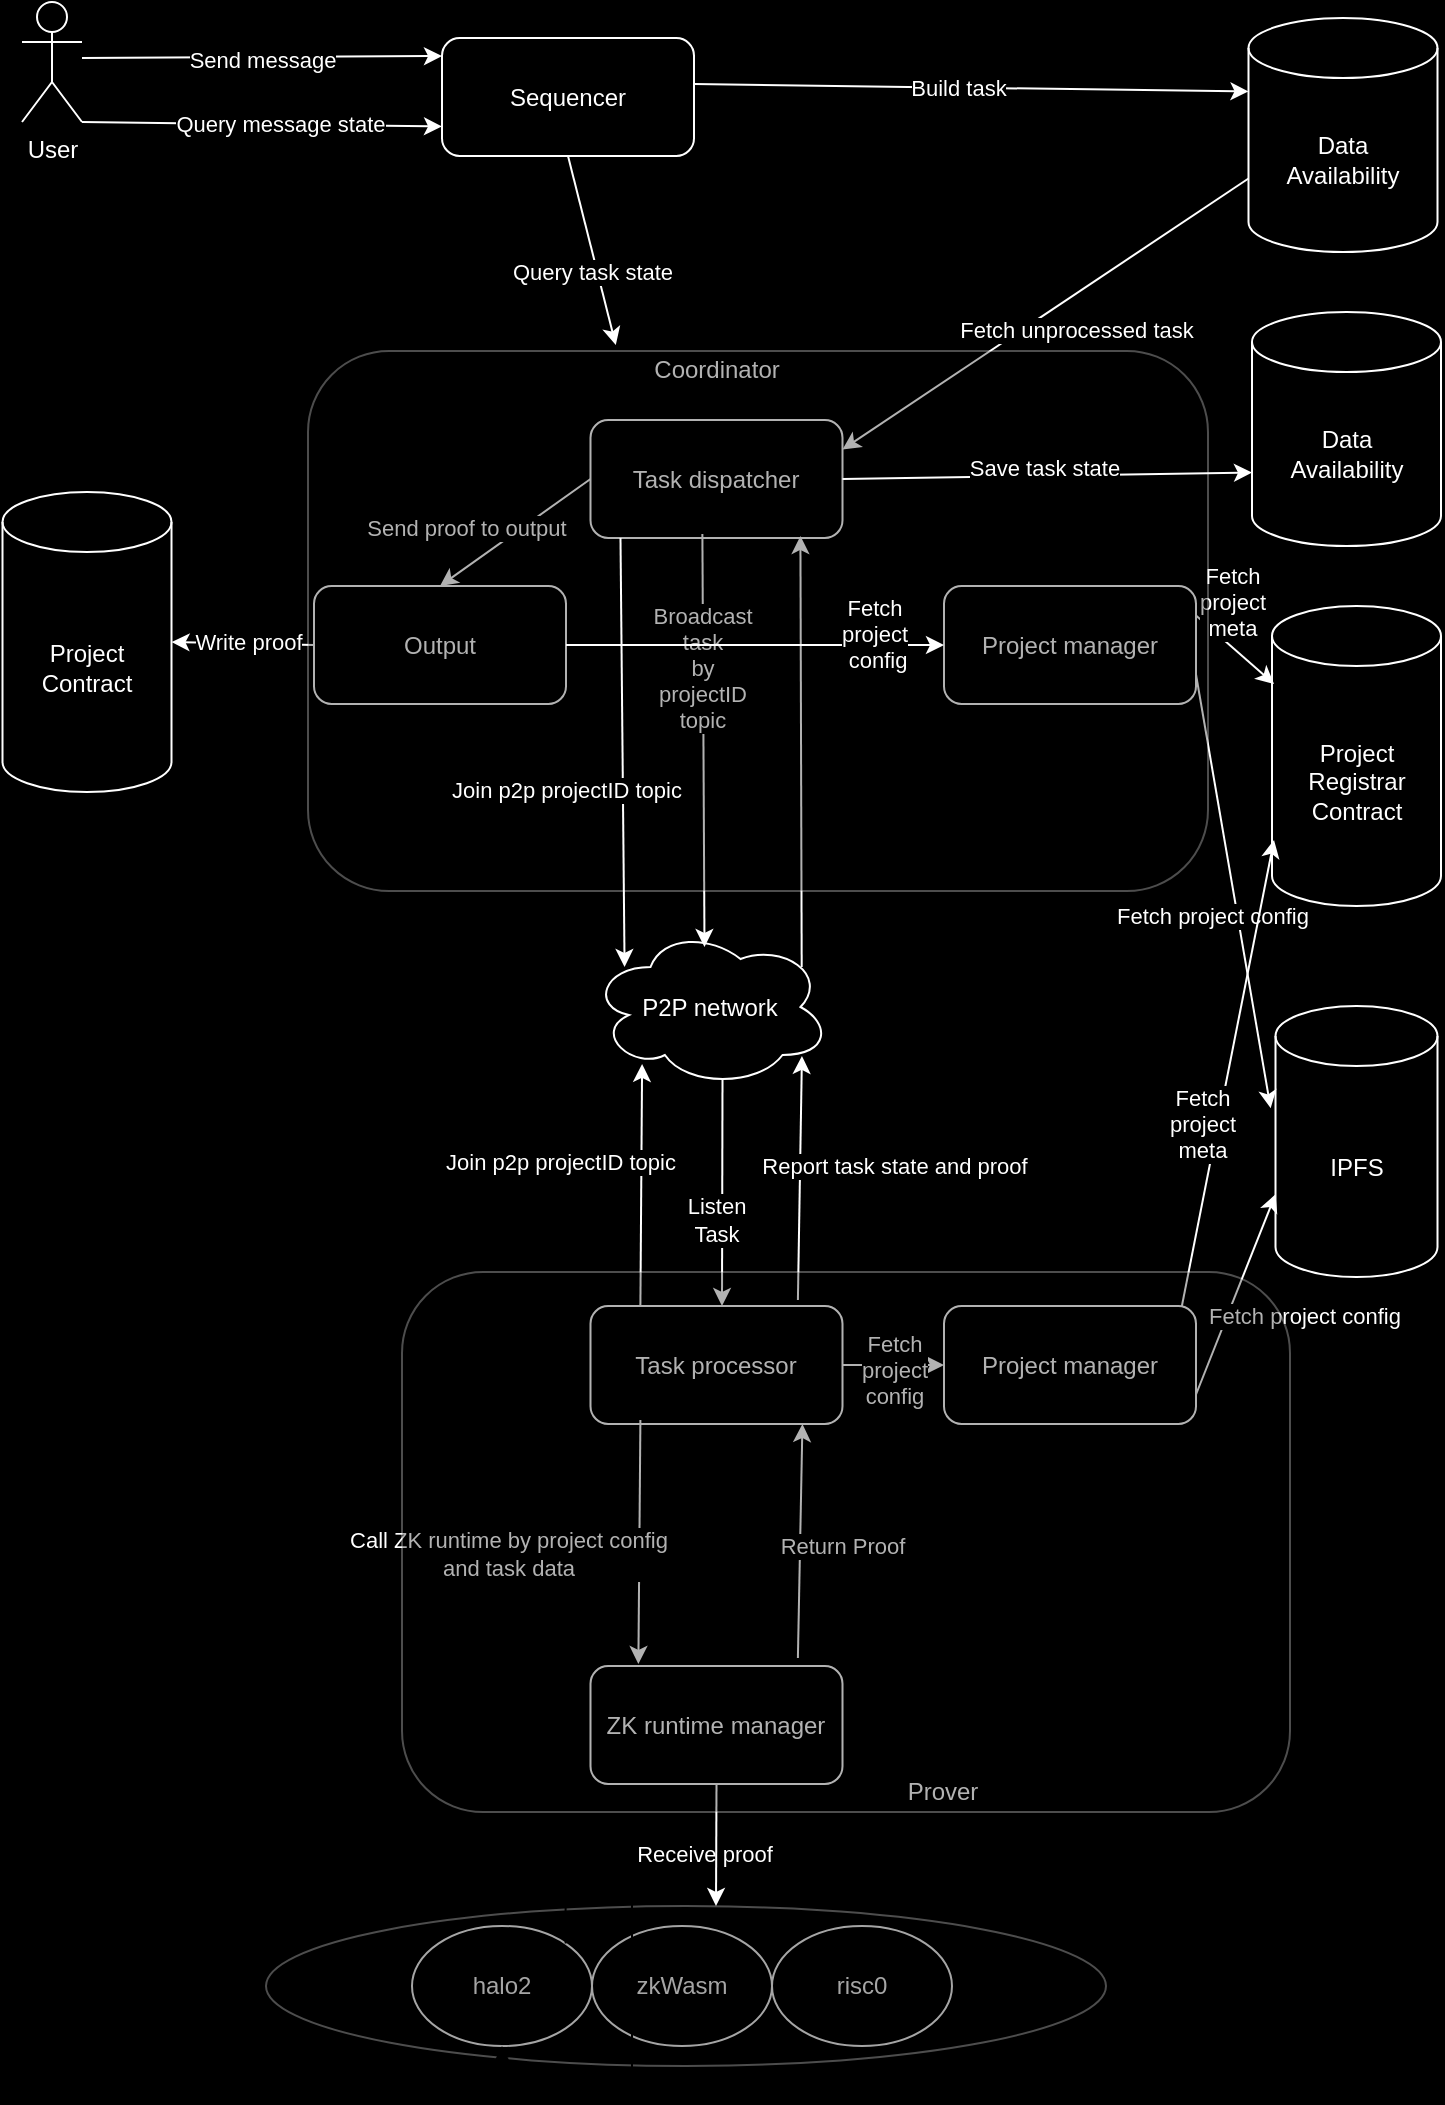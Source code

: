 <mxfile version="24.0.6" type="device">
  <diagram name="第 1 页" id="A09lGtO91ABeVb0lPZ-M">
    <mxGraphModel dx="1026" dy="687" grid="1" gridSize="10" guides="1" tooltips="1" connect="1" arrows="1" fold="1" page="1" pageScale="1" pageWidth="827" pageHeight="1169" background="#000000" math="0" shadow="0">
      <root>
        <mxCell id="0" />
        <mxCell id="1" parent="0" />
        <mxCell id="P-kxANTKAj5TKY9pIXBq-1" value="User" style="shape=umlActor;verticalLabelPosition=bottom;verticalAlign=top;html=1;outlineConnect=0;strokeColor=#FFFFFF;fillColor=#000000;fontColor=#FFFFFF;labelBackgroundColor=#000000;" parent="1" vertex="1">
          <mxGeometry x="20" y="35" width="30" height="60" as="geometry" />
        </mxCell>
        <mxCell id="P-kxANTKAj5TKY9pIXBq-3" value="Sequencer" style="rounded=1;whiteSpace=wrap;html=1;fontColor=#FFFFFF;labelBackgroundColor=#000000;fillColor=#000000;strokeColor=#FFFFFF;" parent="1" vertex="1">
          <mxGeometry x="230" y="53" width="126" height="59" as="geometry" />
        </mxCell>
        <mxCell id="P-kxANTKAj5TKY9pIXBq-4" value="" style="endArrow=classic;html=1;rounded=0;strokeColor=#FFFFFF;fontColor=#FFFFFF;labelBackgroundColor=#000000;entryX=0;entryY=0.153;entryDx=0;entryDy=0;entryPerimeter=0;" parent="1" target="P-kxANTKAj5TKY9pIXBq-3" edge="1">
          <mxGeometry width="50" height="50" relative="1" as="geometry">
            <mxPoint x="50" y="63" as="sourcePoint" />
            <mxPoint x="210" y="63" as="targetPoint" />
          </mxGeometry>
        </mxCell>
        <mxCell id="P-kxANTKAj5TKY9pIXBq-5" value="&lt;font style=&quot;&quot;&gt;Send message&lt;/font&gt;" style="edgeLabel;html=1;align=center;verticalAlign=middle;resizable=0;points=[];fontColor=#FFFFFF;labelBackgroundColor=#000000;" parent="P-kxANTKAj5TKY9pIXBq-4" vertex="1" connectable="0">
          <mxGeometry y="-1" relative="1" as="geometry">
            <mxPoint as="offset" />
          </mxGeometry>
        </mxCell>
        <mxCell id="P-kxANTKAj5TKY9pIXBq-6" value="Data &lt;br&gt;Availability" style="shape=cylinder3;whiteSpace=wrap;html=1;boundedLbl=1;backgroundOutline=1;size=15;fontColor=#FFFFFF;labelBackgroundColor=#000000;strokeColor=#FFFFFF;fillColor=#000000;" parent="1" vertex="1">
          <mxGeometry x="633.25" y="43" width="94.5" height="117" as="geometry" />
        </mxCell>
        <mxCell id="P-kxANTKAj5TKY9pIXBq-12" value="" style="endArrow=classic;html=1;rounded=0;exitX=1;exitY=1;exitDx=0;exitDy=0;exitPerimeter=0;fontColor=#FFFFFF;labelBackgroundColor=#000000;strokeColor=#FFFFFF;entryX=0;entryY=0.75;entryDx=0;entryDy=0;" parent="1" edge="1">
          <mxGeometry width="50" height="50" relative="1" as="geometry">
            <mxPoint x="50" y="95" as="sourcePoint" />
            <mxPoint x="230" y="97.25" as="targetPoint" />
          </mxGeometry>
        </mxCell>
        <mxCell id="P-kxANTKAj5TKY9pIXBq-13" value="Query message state" style="edgeLabel;html=1;align=center;verticalAlign=middle;resizable=0;points=[];fontColor=#FFFFFF;labelBackgroundColor=#000000;" parent="P-kxANTKAj5TKY9pIXBq-12" vertex="1" connectable="0">
          <mxGeometry x="-0.247" relative="1" as="geometry">
            <mxPoint x="31" as="offset" />
          </mxGeometry>
        </mxCell>
        <mxCell id="P-kxANTKAj5TKY9pIXBq-16" value="Task dispatcher" style="rounded=1;whiteSpace=wrap;html=1;fontColor=#FFFFFF;labelBackgroundColor=#000000;strokeColor=#FFFFFF;fillColor=#000000;" parent="1" vertex="1">
          <mxGeometry x="304.25" y="244" width="126" height="59" as="geometry" />
        </mxCell>
        <mxCell id="P-kxANTKAj5TKY9pIXBq-17" value="" style="endArrow=classic;html=1;rounded=0;entryX=1;entryY=0.25;entryDx=0;entryDy=0;exitX=0;exitY=0;exitDx=0;exitDy=80.25;exitPerimeter=0;fontColor=#FFFFFF;labelBackgroundColor=#000000;strokeColor=#FFFFFF;" parent="1" source="P-kxANTKAj5TKY9pIXBq-6" target="P-kxANTKAj5TKY9pIXBq-16" edge="1">
          <mxGeometry width="50" height="50" relative="1" as="geometry">
            <mxPoint x="700" y="507" as="sourcePoint" />
            <mxPoint x="420" y="358.75" as="targetPoint" />
          </mxGeometry>
        </mxCell>
        <mxCell id="P-kxANTKAj5TKY9pIXBq-18" value="Fetch&amp;nbsp;unprocessed task" style="edgeLabel;html=1;align=center;verticalAlign=middle;resizable=0;points=[];fontColor=#FFFFFF;labelBackgroundColor=#000000;" parent="P-kxANTKAj5TKY9pIXBq-17" vertex="1" connectable="0">
          <mxGeometry x="0.167" relative="1" as="geometry">
            <mxPoint x="32" y="-4" as="offset" />
          </mxGeometry>
        </mxCell>
        <mxCell id="P-kxANTKAj5TKY9pIXBq-19" value="P2P network" style="ellipse;shape=cloud;whiteSpace=wrap;html=1;fontColor=#FFFFFF;labelBackgroundColor=#000000;fillColor=#000000;strokeColor=#FFFFFF;" parent="1" vertex="1">
          <mxGeometry x="304.25" y="497.5" width="120" height="80" as="geometry" />
        </mxCell>
        <mxCell id="P-kxANTKAj5TKY9pIXBq-20" value="" style="endArrow=classic;html=1;rounded=0;entryX=0.475;entryY=0.125;entryDx=0;entryDy=0;entryPerimeter=0;exitX=0.444;exitY=0.966;exitDx=0;exitDy=0;exitPerimeter=0;fontColor=#FFFFFF;labelBackgroundColor=#000000;strokeColor=#FFFFFF;" parent="1" source="P-kxANTKAj5TKY9pIXBq-16" target="P-kxANTKAj5TKY9pIXBq-19" edge="1">
          <mxGeometry width="50" height="50" relative="1" as="geometry">
            <mxPoint x="218" y="258" as="sourcePoint" />
            <mxPoint x="340" y="577" as="targetPoint" />
          </mxGeometry>
        </mxCell>
        <mxCell id="P-kxANTKAj5TKY9pIXBq-21" value="Broadcast&lt;br&gt;task&lt;br&gt;by&lt;br&gt;projectID&lt;br&gt;topic" style="edgeLabel;html=1;align=center;verticalAlign=middle;resizable=0;points=[];fontColor=#FFFFFF;labelBackgroundColor=#000000;" parent="P-kxANTKAj5TKY9pIXBq-20" vertex="1" connectable="0">
          <mxGeometry x="0.021" relative="1" as="geometry">
            <mxPoint x="-1" y="-39" as="offset" />
          </mxGeometry>
        </mxCell>
        <mxCell id="P-kxANTKAj5TKY9pIXBq-22" value="" style="endArrow=classic;html=1;rounded=0;exitX=0.88;exitY=0.25;exitDx=0;exitDy=0;exitPerimeter=0;entryX=0.833;entryY=0.983;entryDx=0;entryDy=0;entryPerimeter=0;fontColor=#FFFFFF;labelBackgroundColor=#000000;strokeColor=#FFFFFF;" parent="1" source="P-kxANTKAj5TKY9pIXBq-19" target="P-kxANTKAj5TKY9pIXBq-16" edge="1">
          <mxGeometry width="50" height="50" relative="1" as="geometry">
            <mxPoint x="379" y="493" as="sourcePoint" />
            <mxPoint x="270" y="267" as="targetPoint" />
          </mxGeometry>
        </mxCell>
        <mxCell id="P-kxANTKAj5TKY9pIXBq-23" value="Receive proof" style="edgeLabel;html=1;align=center;verticalAlign=middle;resizable=0;points=[];fontColor=#FFFFFF;labelBackgroundColor=#000000;" parent="P-kxANTKAj5TKY9pIXBq-22" vertex="1" connectable="0">
          <mxGeometry x="-0.049" y="-1" relative="1" as="geometry">
            <mxPoint x="-50" y="546" as="offset" />
          </mxGeometry>
        </mxCell>
        <mxCell id="P-kxANTKAj5TKY9pIXBq-24" value="" style="endArrow=classic;html=1;rounded=0;fontColor=#FFFFFF;labelBackgroundColor=#000000;strokeColor=#FFFFFF;exitX=1;exitY=0.39;exitDx=0;exitDy=0;entryX=0;entryY=0;entryDx=0;entryDy=36.75;entryPerimeter=0;exitPerimeter=0;" parent="1" source="P-kxANTKAj5TKY9pIXBq-3" target="P-kxANTKAj5TKY9pIXBq-6" edge="1">
          <mxGeometry width="50" height="50" relative="1" as="geometry">
            <mxPoint x="380" y="383" as="sourcePoint" />
            <mxPoint x="630" y="97" as="targetPoint" />
          </mxGeometry>
        </mxCell>
        <mxCell id="P-kxANTKAj5TKY9pIXBq-25" value="Build task" style="edgeLabel;html=1;align=center;verticalAlign=middle;resizable=0;points=[];fontColor=#FFFFFF;labelBackgroundColor=#000000;" parent="P-kxANTKAj5TKY9pIXBq-24" vertex="1" connectable="0">
          <mxGeometry x="-0.052" relative="1" as="geometry">
            <mxPoint as="offset" />
          </mxGeometry>
        </mxCell>
        <mxCell id="P-kxANTKAj5TKY9pIXBq-26" value="Task&amp;nbsp;processor" style="rounded=1;whiteSpace=wrap;html=1;fontColor=#FFFFFF;labelBackgroundColor=#000000;fillColor=#000000;strokeColor=#FFFFFF;" parent="1" vertex="1">
          <mxGeometry x="304.25" y="687" width="126" height="59" as="geometry" />
        </mxCell>
        <mxCell id="P-kxANTKAj5TKY9pIXBq-27" value="" style="endArrow=classic;html=1;rounded=0;exitX=0.55;exitY=0.95;exitDx=0;exitDy=0;exitPerimeter=0;fontColor=#FFFFFF;labelBackgroundColor=#000000;strokeColor=#FFFFFF;" parent="1" source="P-kxANTKAj5TKY9pIXBq-19" edge="1">
          <mxGeometry width="50" height="50" relative="1" as="geometry">
            <mxPoint x="320" y="557" as="sourcePoint" />
            <mxPoint x="370" y="687" as="targetPoint" />
          </mxGeometry>
        </mxCell>
        <mxCell id="P-kxANTKAj5TKY9pIXBq-29" value="Listen&lt;br&gt;Task" style="edgeLabel;html=1;align=center;verticalAlign=middle;resizable=0;points=[];fontColor=#FFFFFF;labelBackgroundColor=#000000;" parent="P-kxANTKAj5TKY9pIXBq-27" vertex="1" connectable="0">
          <mxGeometry x="-0.012" y="-2" relative="1" as="geometry">
            <mxPoint x="-1" y="14" as="offset" />
          </mxGeometry>
        </mxCell>
        <mxCell id="P-kxANTKAj5TKY9pIXBq-30" value="" style="endArrow=classic;html=1;rounded=0;entryX=0.881;entryY=0.806;entryDx=0;entryDy=0;entryPerimeter=0;exitX=0.823;exitY=-0.051;exitDx=0;exitDy=0;exitPerimeter=0;fontColor=#FFFFFF;labelBackgroundColor=#000000;strokeColor=#FFFFFF;" parent="1" source="P-kxANTKAj5TKY9pIXBq-26" target="P-kxANTKAj5TKY9pIXBq-19" edge="1">
          <mxGeometry width="50" height="50" relative="1" as="geometry">
            <mxPoint x="130" y="477" as="sourcePoint" />
            <mxPoint x="160" y="537" as="targetPoint" />
          </mxGeometry>
        </mxCell>
        <mxCell id="P-kxANTKAj5TKY9pIXBq-31" value="Report task state and proof" style="edgeLabel;html=1;align=center;verticalAlign=middle;resizable=0;points=[];fontColor=#FFFFFF;labelBackgroundColor=#000000;" parent="P-kxANTKAj5TKY9pIXBq-30" vertex="1" connectable="0">
          <mxGeometry x="0.06" y="1" relative="1" as="geometry">
            <mxPoint x="48" y="-3" as="offset" />
          </mxGeometry>
        </mxCell>
        <mxCell id="P-kxANTKAj5TKY9pIXBq-34" value="halo2" style="ellipse;whiteSpace=wrap;html=1;fontColor=#FFFFFF;labelBackgroundColor=#000000;fillColor=#000000;strokeColor=#FFFFFF;" parent="1" vertex="1">
          <mxGeometry x="215" y="997" width="90" height="60" as="geometry" />
        </mxCell>
        <mxCell id="P-kxANTKAj5TKY9pIXBq-36" value="zkWasm" style="ellipse;whiteSpace=wrap;html=1;fontColor=#FFFFFF;labelBackgroundColor=#000000;fillColor=#000000;strokeColor=#FFFFFF;" parent="1" vertex="1">
          <mxGeometry x="305" y="997" width="90" height="60" as="geometry" />
        </mxCell>
        <mxCell id="P-kxANTKAj5TKY9pIXBq-37" value="risc0" style="ellipse;whiteSpace=wrap;html=1;fontColor=#FFFFFF;labelBackgroundColor=#000000;fillColor=#000000;strokeColor=#FFFFFF;" parent="1" vertex="1">
          <mxGeometry x="395" y="997" width="90" height="60" as="geometry" />
        </mxCell>
        <mxCell id="P-kxANTKAj5TKY9pIXBq-38" value="" style="ellipse;whiteSpace=wrap;html=1;opacity=30;shadow=1;fontColor=#FFFFFF;labelBackgroundColor=#000000;fillColor=#000000;strokeColor=#FFFFFF;strokeWidth=1;" parent="1" vertex="1">
          <mxGeometry x="142" y="987" width="420" height="80" as="geometry" />
        </mxCell>
        <mxCell id="P-kxANTKAj5TKY9pIXBq-41" value="ZK runtime manager" style="rounded=1;whiteSpace=wrap;html=1;fontColor=#FFFFFF;labelBackgroundColor=#000000;fillColor=#000000;strokeColor=#FFFFFF;" parent="1" vertex="1">
          <mxGeometry x="304.25" y="867" width="126" height="59" as="geometry" />
        </mxCell>
        <mxCell id="P-kxANTKAj5TKY9pIXBq-42" value="" style="endArrow=classic;html=1;rounded=0;exitX=0.5;exitY=1;exitDx=0;exitDy=0;fontColor=#FFFFFF;labelBackgroundColor=#000000;strokeColor=#FFFFFF;" parent="1" source="P-kxANTKAj5TKY9pIXBq-41" edge="1">
          <mxGeometry width="50" height="50" relative="1" as="geometry">
            <mxPoint x="-3" y="866" as="sourcePoint" />
            <mxPoint x="367" y="987" as="targetPoint" />
          </mxGeometry>
        </mxCell>
        <mxCell id="P-kxANTKAj5TKY9pIXBq-43" value="" style="endArrow=classic;html=1;rounded=0;entryX=0.19;entryY=-0.017;entryDx=0;entryDy=0;entryPerimeter=0;exitX=0.198;exitY=0.966;exitDx=0;exitDy=0;exitPerimeter=0;fontColor=#FFFFFF;labelBackgroundColor=#000000;strokeColor=#FFFFFF;" parent="1" source="P-kxANTKAj5TKY9pIXBq-26" target="P-kxANTKAj5TKY9pIXBq-41" edge="1">
          <mxGeometry width="50" height="50" relative="1" as="geometry">
            <mxPoint x="239" y="710" as="sourcePoint" />
            <mxPoint x="19" y="800" as="targetPoint" />
          </mxGeometry>
        </mxCell>
        <mxCell id="P-kxANTKAj5TKY9pIXBq-44" value="Call ZK runtime by project config &lt;br&gt;and task data" style="edgeLabel;html=1;align=center;verticalAlign=middle;resizable=0;points=[];fontColor=#FFFFFF;labelBackgroundColor=#000000;" parent="P-kxANTKAj5TKY9pIXBq-43" vertex="1" connectable="0">
          <mxGeometry x="-0.429" y="3" relative="1" as="geometry">
            <mxPoint x="-69" y="32" as="offset" />
          </mxGeometry>
        </mxCell>
        <mxCell id="P-kxANTKAj5TKY9pIXBq-45" value="Project manager" style="rounded=1;whiteSpace=wrap;html=1;fontColor=#FFFFFF;labelBackgroundColor=#000000;fillColor=#000000;strokeColor=#FFFFFF;" parent="1" vertex="1">
          <mxGeometry x="481" y="327" width="126" height="59" as="geometry" />
        </mxCell>
        <mxCell id="P-kxANTKAj5TKY9pIXBq-46" value="" style="endArrow=classic;html=1;rounded=0;exitX=1;exitY=0.5;exitDx=0;exitDy=0;fontColor=#FFFFFF;labelBackgroundColor=#000000;strokeColor=#FFFFFF;entryX=0;entryY=0.5;entryDx=0;entryDy=0;" parent="1" source="P-kxANTKAj5TKY9pIXBq-26" target="UP-G3eTPMFQIpMaofVEP-8" edge="1">
          <mxGeometry width="50" height="50" relative="1" as="geometry">
            <mxPoint x="569" y="840" as="sourcePoint" />
            <mxPoint x="590" y="697" as="targetPoint" />
          </mxGeometry>
        </mxCell>
        <mxCell id="P-kxANTKAj5TKY9pIXBq-47" value="Fetch&lt;br&gt;project&lt;br&gt;config" style="edgeLabel;html=1;align=center;verticalAlign=middle;resizable=0;points=[];fontColor=#FFFFFF;labelBackgroundColor=#000000;" parent="P-kxANTKAj5TKY9pIXBq-46" vertex="1" connectable="0">
          <mxGeometry x="-0.04" relative="1" as="geometry">
            <mxPoint x="1" y="2" as="offset" />
          </mxGeometry>
        </mxCell>
        <mxCell id="P-kxANTKAj5TKY9pIXBq-48" value="" style="endArrow=classic;html=1;rounded=0;entryX=0.841;entryY=1;entryDx=0;entryDy=0;entryPerimeter=0;exitX=0.823;exitY=-0.068;exitDx=0;exitDy=0;exitPerimeter=0;fontColor=#FFFFFF;labelBackgroundColor=#000000;strokeColor=#FFFFFF;" parent="1" source="P-kxANTKAj5TKY9pIXBq-41" target="P-kxANTKAj5TKY9pIXBq-26" edge="1">
          <mxGeometry width="50" height="50" relative="1" as="geometry">
            <mxPoint x="250" y="827" as="sourcePoint" />
            <mxPoint x="549" y="800" as="targetPoint" />
          </mxGeometry>
        </mxCell>
        <mxCell id="P-kxANTKAj5TKY9pIXBq-49" value="Return Proof" style="edgeLabel;html=1;align=center;verticalAlign=middle;resizable=0;points=[];fontColor=#FFFFFF;labelBackgroundColor=#000000;" parent="P-kxANTKAj5TKY9pIXBq-48" vertex="1" connectable="0">
          <mxGeometry x="-0.042" y="-2" relative="1" as="geometry">
            <mxPoint x="19" as="offset" />
          </mxGeometry>
        </mxCell>
        <mxCell id="P-kxANTKAj5TKY9pIXBq-51" value="Output" style="rounded=1;whiteSpace=wrap;html=1;fontColor=#FFFFFF;labelBackgroundColor=#000000;fillColor=#000000;strokeColor=#FFFFFF;" parent="1" vertex="1">
          <mxGeometry x="166" y="327" width="126" height="59" as="geometry" />
        </mxCell>
        <mxCell id="P-kxANTKAj5TKY9pIXBq-52" value="" style="endArrow=classic;html=1;rounded=0;exitX=0;exitY=0.5;exitDx=0;exitDy=0;entryX=0.5;entryY=0;entryDx=0;entryDy=0;fontColor=#FFFFFF;labelBackgroundColor=#000000;strokeColor=#FFFFFF;" parent="1" source="P-kxANTKAj5TKY9pIXBq-16" target="P-kxANTKAj5TKY9pIXBq-51" edge="1">
          <mxGeometry width="50" height="50" relative="1" as="geometry">
            <mxPoint x="649" y="1000" as="sourcePoint" />
            <mxPoint x="699" y="950" as="targetPoint" />
          </mxGeometry>
        </mxCell>
        <mxCell id="P-kxANTKAj5TKY9pIXBq-53" value="Send proof to output" style="edgeLabel;html=1;align=center;verticalAlign=middle;resizable=0;points=[];fontColor=#FFFFFF;labelBackgroundColor=#000000;" parent="P-kxANTKAj5TKY9pIXBq-52" vertex="1" connectable="0">
          <mxGeometry x="-0.012" y="-1" relative="1" as="geometry">
            <mxPoint x="-25" y="-1" as="offset" />
          </mxGeometry>
        </mxCell>
        <mxCell id="P-kxANTKAj5TKY9pIXBq-55" value="Project&lt;br&gt;Registrar Contract" style="shape=cylinder3;whiteSpace=wrap;html=1;boundedLbl=1;backgroundOutline=1;size=15;fontColor=#FFFFFF;labelBackgroundColor=#000000;fillColor=#000000;strokeColor=#FFFFFF;" parent="1" vertex="1">
          <mxGeometry x="645" y="337" width="84.5" height="150" as="geometry" />
        </mxCell>
        <mxCell id="P-kxANTKAj5TKY9pIXBq-60" value="IPFS" style="shape=cylinder3;whiteSpace=wrap;html=1;boundedLbl=1;backgroundOutline=1;size=15;fontColor=#FFFFFF;labelBackgroundColor=#000000;fillColor=#000000;strokeColor=#FFFFFF;" parent="1" vertex="1">
          <mxGeometry x="646.75" y="537" width="81" height="135.5" as="geometry" />
        </mxCell>
        <mxCell id="P-kxANTKAj5TKY9pIXBq-61" value="" style="endArrow=classic;html=1;rounded=0;exitX=1;exitY=0.25;exitDx=0;exitDy=0;fontColor=#FFFFFF;labelBackgroundColor=#000000;strokeColor=#FFFFFF;entryX=0.012;entryY=0.26;entryDx=0;entryDy=0;entryPerimeter=0;" parent="1" source="P-kxANTKAj5TKY9pIXBq-45" target="P-kxANTKAj5TKY9pIXBq-55" edge="1">
          <mxGeometry width="50" height="50" relative="1" as="geometry">
            <mxPoint x="617" y="1020" as="sourcePoint" />
            <mxPoint x="625" y="318" as="targetPoint" />
          </mxGeometry>
        </mxCell>
        <mxCell id="P-kxANTKAj5TKY9pIXBq-62" value="Fetch&lt;br&gt;project&lt;br&gt;meta" style="edgeLabel;html=1;align=center;verticalAlign=middle;resizable=0;points=[];fontColor=#FFFFFF;labelBackgroundColor=#000000;" parent="P-kxANTKAj5TKY9pIXBq-61" vertex="1" connectable="0">
          <mxGeometry x="-0.122" y="2" relative="1" as="geometry">
            <mxPoint x="-1" y="-21" as="offset" />
          </mxGeometry>
        </mxCell>
        <mxCell id="P-kxANTKAj5TKY9pIXBq-63" value="" style="endArrow=classic;html=1;rounded=0;exitX=1;exitY=0.75;exitDx=0;exitDy=0;entryX=-0.03;entryY=0.377;entryDx=0;entryDy=0;entryPerimeter=0;fontColor=#FFFFFF;labelBackgroundColor=#000000;strokeColor=#FFFFFF;" parent="1" source="P-kxANTKAj5TKY9pIXBq-45" target="P-kxANTKAj5TKY9pIXBq-60" edge="1">
          <mxGeometry width="50" height="50" relative="1" as="geometry">
            <mxPoint x="537" y="1010" as="sourcePoint" />
            <mxPoint x="708" y="664.05" as="targetPoint" />
          </mxGeometry>
        </mxCell>
        <mxCell id="P-kxANTKAj5TKY9pIXBq-64" value="Fetch project config" style="edgeLabel;html=1;align=center;verticalAlign=middle;resizable=0;points=[];fontColor=#FFFFFF;labelBackgroundColor=#000000;" parent="P-kxANTKAj5TKY9pIXBq-63" vertex="1" connectable="0">
          <mxGeometry x="0.025" y="-3" relative="1" as="geometry">
            <mxPoint x="-8" y="9" as="offset" />
          </mxGeometry>
        </mxCell>
        <mxCell id="P-kxANTKAj5TKY9pIXBq-65" value="" style="endArrow=classic;html=1;rounded=0;exitX=0;exitY=0.5;exitDx=0;exitDy=0;entryX=1;entryY=0.5;entryDx=0;entryDy=0;entryPerimeter=0;fontColor=#FFFFFF;labelBackgroundColor=#000000;strokeColor=#FFFFFF;" parent="1" source="P-kxANTKAj5TKY9pIXBq-51" target="UP-G3eTPMFQIpMaofVEP-1" edge="1">
          <mxGeometry width="50" height="50" relative="1" as="geometry">
            <mxPoint x="597" y="1020" as="sourcePoint" />
            <mxPoint x="410" y="617" as="targetPoint" />
          </mxGeometry>
        </mxCell>
        <mxCell id="P-kxANTKAj5TKY9pIXBq-66" value="Write proof" style="edgeLabel;html=1;align=center;verticalAlign=middle;resizable=0;points=[];fontColor=#FFFFFF;labelBackgroundColor=#000000;" parent="P-kxANTKAj5TKY9pIXBq-65" vertex="1" connectable="0">
          <mxGeometry x="-0.337" relative="1" as="geometry">
            <mxPoint x="-10" y="-1" as="offset" />
          </mxGeometry>
        </mxCell>
        <mxCell id="P-kxANTKAj5TKY9pIXBq-68" value="Coordinator" style="text;html=1;align=center;verticalAlign=middle;resizable=0;points=[];autosize=1;strokeColor=none;fillColor=none;fontColor=#FFFFFF;labelBackgroundColor=#000000;" parent="1" vertex="1">
          <mxGeometry x="322.25" y="203.5" width="90" height="30" as="geometry" />
        </mxCell>
        <mxCell id="P-kxANTKAj5TKY9pIXBq-69" value="" style="rounded=1;whiteSpace=wrap;html=1;opacity=30;fontColor=#FFFFFF;labelBackgroundColor=#000000;fillColor=#000000;strokeColor=#FFFFFF;" parent="1" vertex="1">
          <mxGeometry x="163" y="209.5" width="450" height="270" as="geometry" />
        </mxCell>
        <mxCell id="P-kxANTKAj5TKY9pIXBq-70" value="Prover" style="text;html=1;align=center;verticalAlign=middle;resizable=0;points=[];autosize=1;strokeColor=none;fillColor=none;fontColor=#FFFFFF;labelBackgroundColor=#000000;" parent="1" vertex="1">
          <mxGeometry x="450" y="915" width="60" height="30" as="geometry" />
        </mxCell>
        <mxCell id="P-kxANTKAj5TKY9pIXBq-72" value="" style="endArrow=classic;html=1;rounded=0;exitX=0.119;exitY=1;exitDx=0;exitDy=0;exitPerimeter=0;entryX=0.142;entryY=0.25;entryDx=0;entryDy=0;entryPerimeter=0;fontColor=#FFFFFF;labelBackgroundColor=#000000;strokeColor=#FFFFFF;" parent="1" source="P-kxANTKAj5TKY9pIXBq-16" target="P-kxANTKAj5TKY9pIXBq-19" edge="1">
          <mxGeometry width="50" height="50" relative="1" as="geometry">
            <mxPoint x="40" y="497" as="sourcePoint" />
            <mxPoint x="90" y="447" as="targetPoint" />
          </mxGeometry>
        </mxCell>
        <mxCell id="P-kxANTKAj5TKY9pIXBq-73" value="Join p2p projectID topic" style="edgeLabel;html=1;align=center;verticalAlign=middle;resizable=0;points=[];fontColor=#FFFFFF;labelBackgroundColor=#000000;" parent="P-kxANTKAj5TKY9pIXBq-72" vertex="1" connectable="0">
          <mxGeometry x="0.094" y="3" relative="1" as="geometry">
            <mxPoint x="-32" y="8" as="offset" />
          </mxGeometry>
        </mxCell>
        <mxCell id="P-kxANTKAj5TKY9pIXBq-74" value="" style="endArrow=classic;html=1;rounded=0;exitX=0.198;exitY=0;exitDx=0;exitDy=0;entryX=0.215;entryY=0.856;entryDx=0;entryDy=0;entryPerimeter=0;exitPerimeter=0;fontColor=#FFFFFF;labelBackgroundColor=#000000;strokeColor=#FFFFFF;" parent="1" source="P-kxANTKAj5TKY9pIXBq-26" target="P-kxANTKAj5TKY9pIXBq-19" edge="1">
          <mxGeometry width="50" height="50" relative="1" as="geometry">
            <mxPoint x="30" y="427" as="sourcePoint" />
            <mxPoint x="80" y="377" as="targetPoint" />
          </mxGeometry>
        </mxCell>
        <mxCell id="P-kxANTKAj5TKY9pIXBq-75" value="Join p2p projectID topic" style="edgeLabel;html=1;align=center;verticalAlign=middle;resizable=0;points=[];fontColor=#FFFFFF;labelBackgroundColor=#000000;" parent="P-kxANTKAj5TKY9pIXBq-74" vertex="1" connectable="0">
          <mxGeometry x="0.189" y="1" relative="1" as="geometry">
            <mxPoint x="-40" as="offset" />
          </mxGeometry>
        </mxCell>
        <mxCell id="UP-G3eTPMFQIpMaofVEP-1" value="Project&lt;br&gt;Contract" style="shape=cylinder3;whiteSpace=wrap;html=1;boundedLbl=1;backgroundOutline=1;size=15;fontColor=#FFFFFF;labelBackgroundColor=#000000;fillColor=#000000;strokeColor=#FFFFFF;" parent="1" vertex="1">
          <mxGeometry x="10.25" y="280" width="84.5" height="150" as="geometry" />
        </mxCell>
        <mxCell id="UP-G3eTPMFQIpMaofVEP-8" value="Project manager" style="rounded=1;whiteSpace=wrap;html=1;fontColor=#FFFFFF;labelBackgroundColor=#000000;fillColor=#000000;strokeColor=#FFFFFF;" parent="1" vertex="1">
          <mxGeometry x="481" y="687" width="126" height="59" as="geometry" />
        </mxCell>
        <mxCell id="UP-G3eTPMFQIpMaofVEP-9" value="" style="endArrow=classic;html=1;rounded=0;fontColor=#FFFFFF;labelBackgroundColor=#000000;strokeColor=#FFFFFF;exitX=0.944;exitY=0;exitDx=0;exitDy=0;exitPerimeter=0;entryX=0.012;entryY=0.78;entryDx=0;entryDy=0;entryPerimeter=0;" parent="1" source="UP-G3eTPMFQIpMaofVEP-8" target="P-kxANTKAj5TKY9pIXBq-55" edge="1">
          <mxGeometry width="50" height="50" relative="1" as="geometry">
            <mxPoint x="610" y="736" as="sourcePoint" />
            <mxPoint x="690" y="736" as="targetPoint" />
          </mxGeometry>
        </mxCell>
        <mxCell id="UP-G3eTPMFQIpMaofVEP-10" value="Fetch&lt;br&gt;project&lt;br&gt;meta" style="edgeLabel;html=1;align=center;verticalAlign=middle;resizable=0;points=[];fontColor=#FFFFFF;labelBackgroundColor=#000000;" parent="UP-G3eTPMFQIpMaofVEP-9" vertex="1" connectable="0">
          <mxGeometry x="-0.122" y="2" relative="1" as="geometry">
            <mxPoint x="-9" y="12" as="offset" />
          </mxGeometry>
        </mxCell>
        <mxCell id="UP-G3eTPMFQIpMaofVEP-12" value="" style="endArrow=classic;html=1;rounded=0;exitX=1;exitY=0.75;exitDx=0;exitDy=0;entryX=0;entryY=0;entryDx=0;entryDy=94.125;entryPerimeter=0;fontColor=#FFFFFF;labelBackgroundColor=#000000;strokeColor=#FFFFFF;" parent="1" source="UP-G3eTPMFQIpMaofVEP-8" target="P-kxANTKAj5TKY9pIXBq-60" edge="1">
          <mxGeometry width="50" height="50" relative="1" as="geometry">
            <mxPoint x="617" y="381" as="sourcePoint" />
            <mxPoint x="654" y="598" as="targetPoint" />
          </mxGeometry>
        </mxCell>
        <mxCell id="UP-G3eTPMFQIpMaofVEP-13" value="Fetch project config" style="edgeLabel;html=1;align=center;verticalAlign=middle;resizable=0;points=[];fontColor=#FFFFFF;labelBackgroundColor=#000000;" parent="UP-G3eTPMFQIpMaofVEP-12" vertex="1" connectable="0">
          <mxGeometry x="0.025" y="-3" relative="1" as="geometry">
            <mxPoint x="31" y="11" as="offset" />
          </mxGeometry>
        </mxCell>
        <mxCell id="UP-G3eTPMFQIpMaofVEP-14" style="edgeStyle=orthogonalEdgeStyle;rounded=0;orthogonalLoop=1;jettySize=auto;html=1;exitX=1;exitY=0;exitDx=0;exitDy=0;" parent="1" source="P-kxANTKAj5TKY9pIXBq-34" target="P-kxANTKAj5TKY9pIXBq-34" edge="1">
          <mxGeometry relative="1" as="geometry" />
        </mxCell>
        <mxCell id="UP-G3eTPMFQIpMaofVEP-15" value="" style="rounded=1;whiteSpace=wrap;html=1;opacity=30;fontColor=#FFFFFF;labelBackgroundColor=#000000;fillColor=#000000;strokeColor=#FFFFFF;" parent="1" vertex="1">
          <mxGeometry x="210" y="670" width="444" height="270" as="geometry" />
        </mxCell>
        <mxCell id="zauLdbbxjyopaiMLOlRp-5" value="Data &lt;br&gt;Availability" style="shape=cylinder3;whiteSpace=wrap;html=1;boundedLbl=1;backgroundOutline=1;size=15;fontColor=#FFFFFF;labelBackgroundColor=#000000;strokeColor=#FFFFFF;fillColor=#000000;" parent="1" vertex="1">
          <mxGeometry x="635" y="190" width="94.5" height="117" as="geometry" />
        </mxCell>
        <mxCell id="zauLdbbxjyopaiMLOlRp-7" value="" style="endArrow=classic;html=1;rounded=0;entryX=0;entryY=0.5;entryDx=0;entryDy=0;exitX=1;exitY=0.5;exitDx=0;exitDy=0;fontColor=#FFFFFF;labelBackgroundColor=#000000;strokeColor=#FFFFFF;" parent="1" source="P-kxANTKAj5TKY9pIXBq-51" target="P-kxANTKAj5TKY9pIXBq-45" edge="1">
          <mxGeometry width="50" height="50" relative="1" as="geometry">
            <mxPoint x="639" y="127" as="sourcePoint" />
            <mxPoint x="440" y="269" as="targetPoint" />
          </mxGeometry>
        </mxCell>
        <mxCell id="zauLdbbxjyopaiMLOlRp-8" value="Fetch &lt;br&gt;project&lt;br&gt;&amp;nbsp;config" style="edgeLabel;html=1;align=center;verticalAlign=middle;resizable=0;points=[];fontColor=#FFFFFF;labelBackgroundColor=#000000;" parent="zauLdbbxjyopaiMLOlRp-7" vertex="1" connectable="0">
          <mxGeometry x="0.167" relative="1" as="geometry">
            <mxPoint x="43" y="-6" as="offset" />
          </mxGeometry>
        </mxCell>
        <mxCell id="zauLdbbxjyopaiMLOlRp-9" value="" style="endArrow=classic;html=1;rounded=0;exitX=1;exitY=0.5;exitDx=0;exitDy=0;fontColor=#FFFFFF;labelBackgroundColor=#000000;strokeColor=#FFFFFF;entryX=0;entryY=0;entryDx=0;entryDy=80.25;entryPerimeter=0;" parent="1" source="P-kxANTKAj5TKY9pIXBq-16" target="zauLdbbxjyopaiMLOlRp-5" edge="1">
          <mxGeometry width="50" height="50" relative="1" as="geometry">
            <mxPoint x="639" y="127" as="sourcePoint" />
            <mxPoint x="630" y="274" as="targetPoint" />
          </mxGeometry>
        </mxCell>
        <mxCell id="zauLdbbxjyopaiMLOlRp-10" value="Save task state" style="edgeLabel;html=1;align=center;verticalAlign=middle;resizable=0;points=[];fontColor=#FFFFFF;labelBackgroundColor=#000000;" parent="zauLdbbxjyopaiMLOlRp-9" vertex="1" connectable="0">
          <mxGeometry x="0.167" relative="1" as="geometry">
            <mxPoint x="-19" y="-4" as="offset" />
          </mxGeometry>
        </mxCell>
        <mxCell id="zauLdbbxjyopaiMLOlRp-11" value="" style="endArrow=classic;html=1;rounded=0;fontColor=#FFFFFF;labelBackgroundColor=#000000;strokeColor=#FFFFFF;exitX=0.5;exitY=1;exitDx=0;exitDy=0;entryX=0.342;entryY=-0.011;entryDx=0;entryDy=0;entryPerimeter=0;" parent="1" source="P-kxANTKAj5TKY9pIXBq-3" target="P-kxANTKAj5TKY9pIXBq-69" edge="1">
          <mxGeometry width="50" height="50" relative="1" as="geometry">
            <mxPoint x="366" y="107" as="sourcePoint" />
            <mxPoint x="645" y="105" as="targetPoint" />
          </mxGeometry>
        </mxCell>
        <mxCell id="zauLdbbxjyopaiMLOlRp-12" value="Query task state" style="edgeLabel;html=1;align=center;verticalAlign=middle;resizable=0;points=[];fontColor=#FFFFFF;labelBackgroundColor=#000000;" parent="zauLdbbxjyopaiMLOlRp-11" vertex="1" connectable="0">
          <mxGeometry x="-0.052" relative="1" as="geometry">
            <mxPoint y="13" as="offset" />
          </mxGeometry>
        </mxCell>
      </root>
    </mxGraphModel>
  </diagram>
</mxfile>
